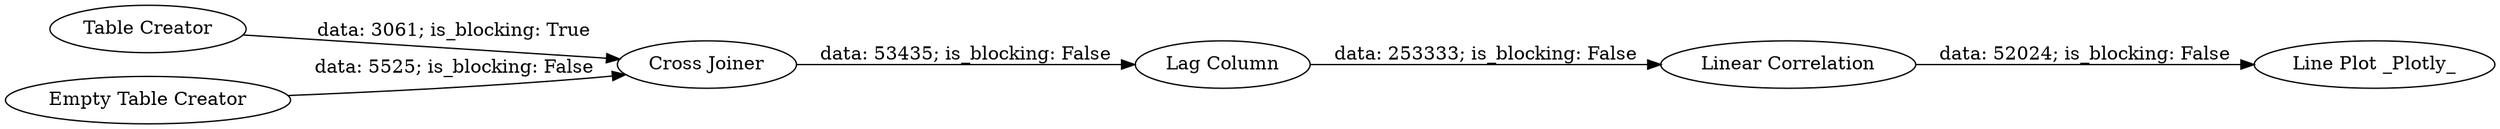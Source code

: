 digraph {
	"-1439826731007813099_16" [label="Line Plot _Plotly_"]
	"-1439826731007813099_11" [label="Table Creator"]
	"-1439826731007813099_15" [label="Linear Correlation"]
	"-1439826731007813099_10" [label="Empty Table Creator"]
	"-1439826731007813099_12" [label="Cross Joiner"]
	"-1439826731007813099_14" [label="Lag Column"]
	"-1439826731007813099_10" -> "-1439826731007813099_12" [label="data: 5525; is_blocking: False"]
	"-1439826731007813099_12" -> "-1439826731007813099_14" [label="data: 53435; is_blocking: False"]
	"-1439826731007813099_11" -> "-1439826731007813099_12" [label="data: 3061; is_blocking: True"]
	"-1439826731007813099_14" -> "-1439826731007813099_15" [label="data: 253333; is_blocking: False"]
	"-1439826731007813099_15" -> "-1439826731007813099_16" [label="data: 52024; is_blocking: False"]
	rankdir=LR
}
